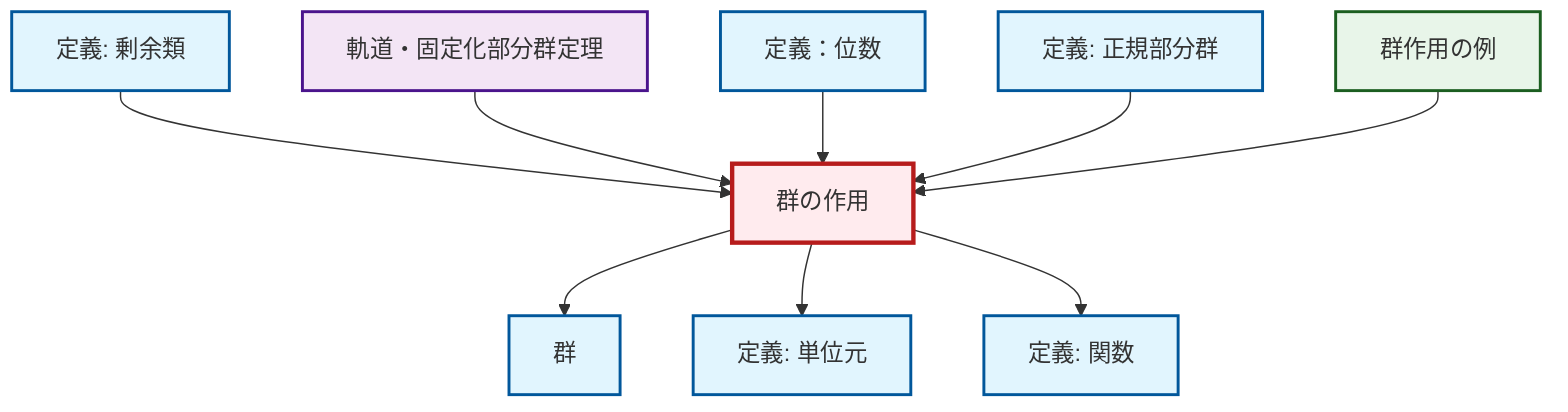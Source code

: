 graph TD
    classDef definition fill:#e1f5fe,stroke:#01579b,stroke-width:2px
    classDef theorem fill:#f3e5f5,stroke:#4a148c,stroke-width:2px
    classDef axiom fill:#fff3e0,stroke:#e65100,stroke-width:2px
    classDef example fill:#e8f5e9,stroke:#1b5e20,stroke-width:2px
    classDef current fill:#ffebee,stroke:#b71c1c,stroke-width:3px
    def-group-action["群の作用"]:::definition
    def-order["定義：位数"]:::definition
    def-function["定義: 関数"]:::definition
    def-group["群"]:::definition
    ex-group-action-examples["群作用の例"]:::example
    thm-orbit-stabilizer["軌道・固定化部分群定理"]:::theorem
    def-identity-element["定義: 単位元"]:::definition
    def-normal-subgroup["定義: 正規部分群"]:::definition
    def-coset["定義: 剰余類"]:::definition
    def-coset --> def-group-action
    def-group-action --> def-group
    thm-orbit-stabilizer --> def-group-action
    def-order --> def-group-action
    def-normal-subgroup --> def-group-action
    def-group-action --> def-identity-element
    def-group-action --> def-function
    ex-group-action-examples --> def-group-action
    class def-group-action current